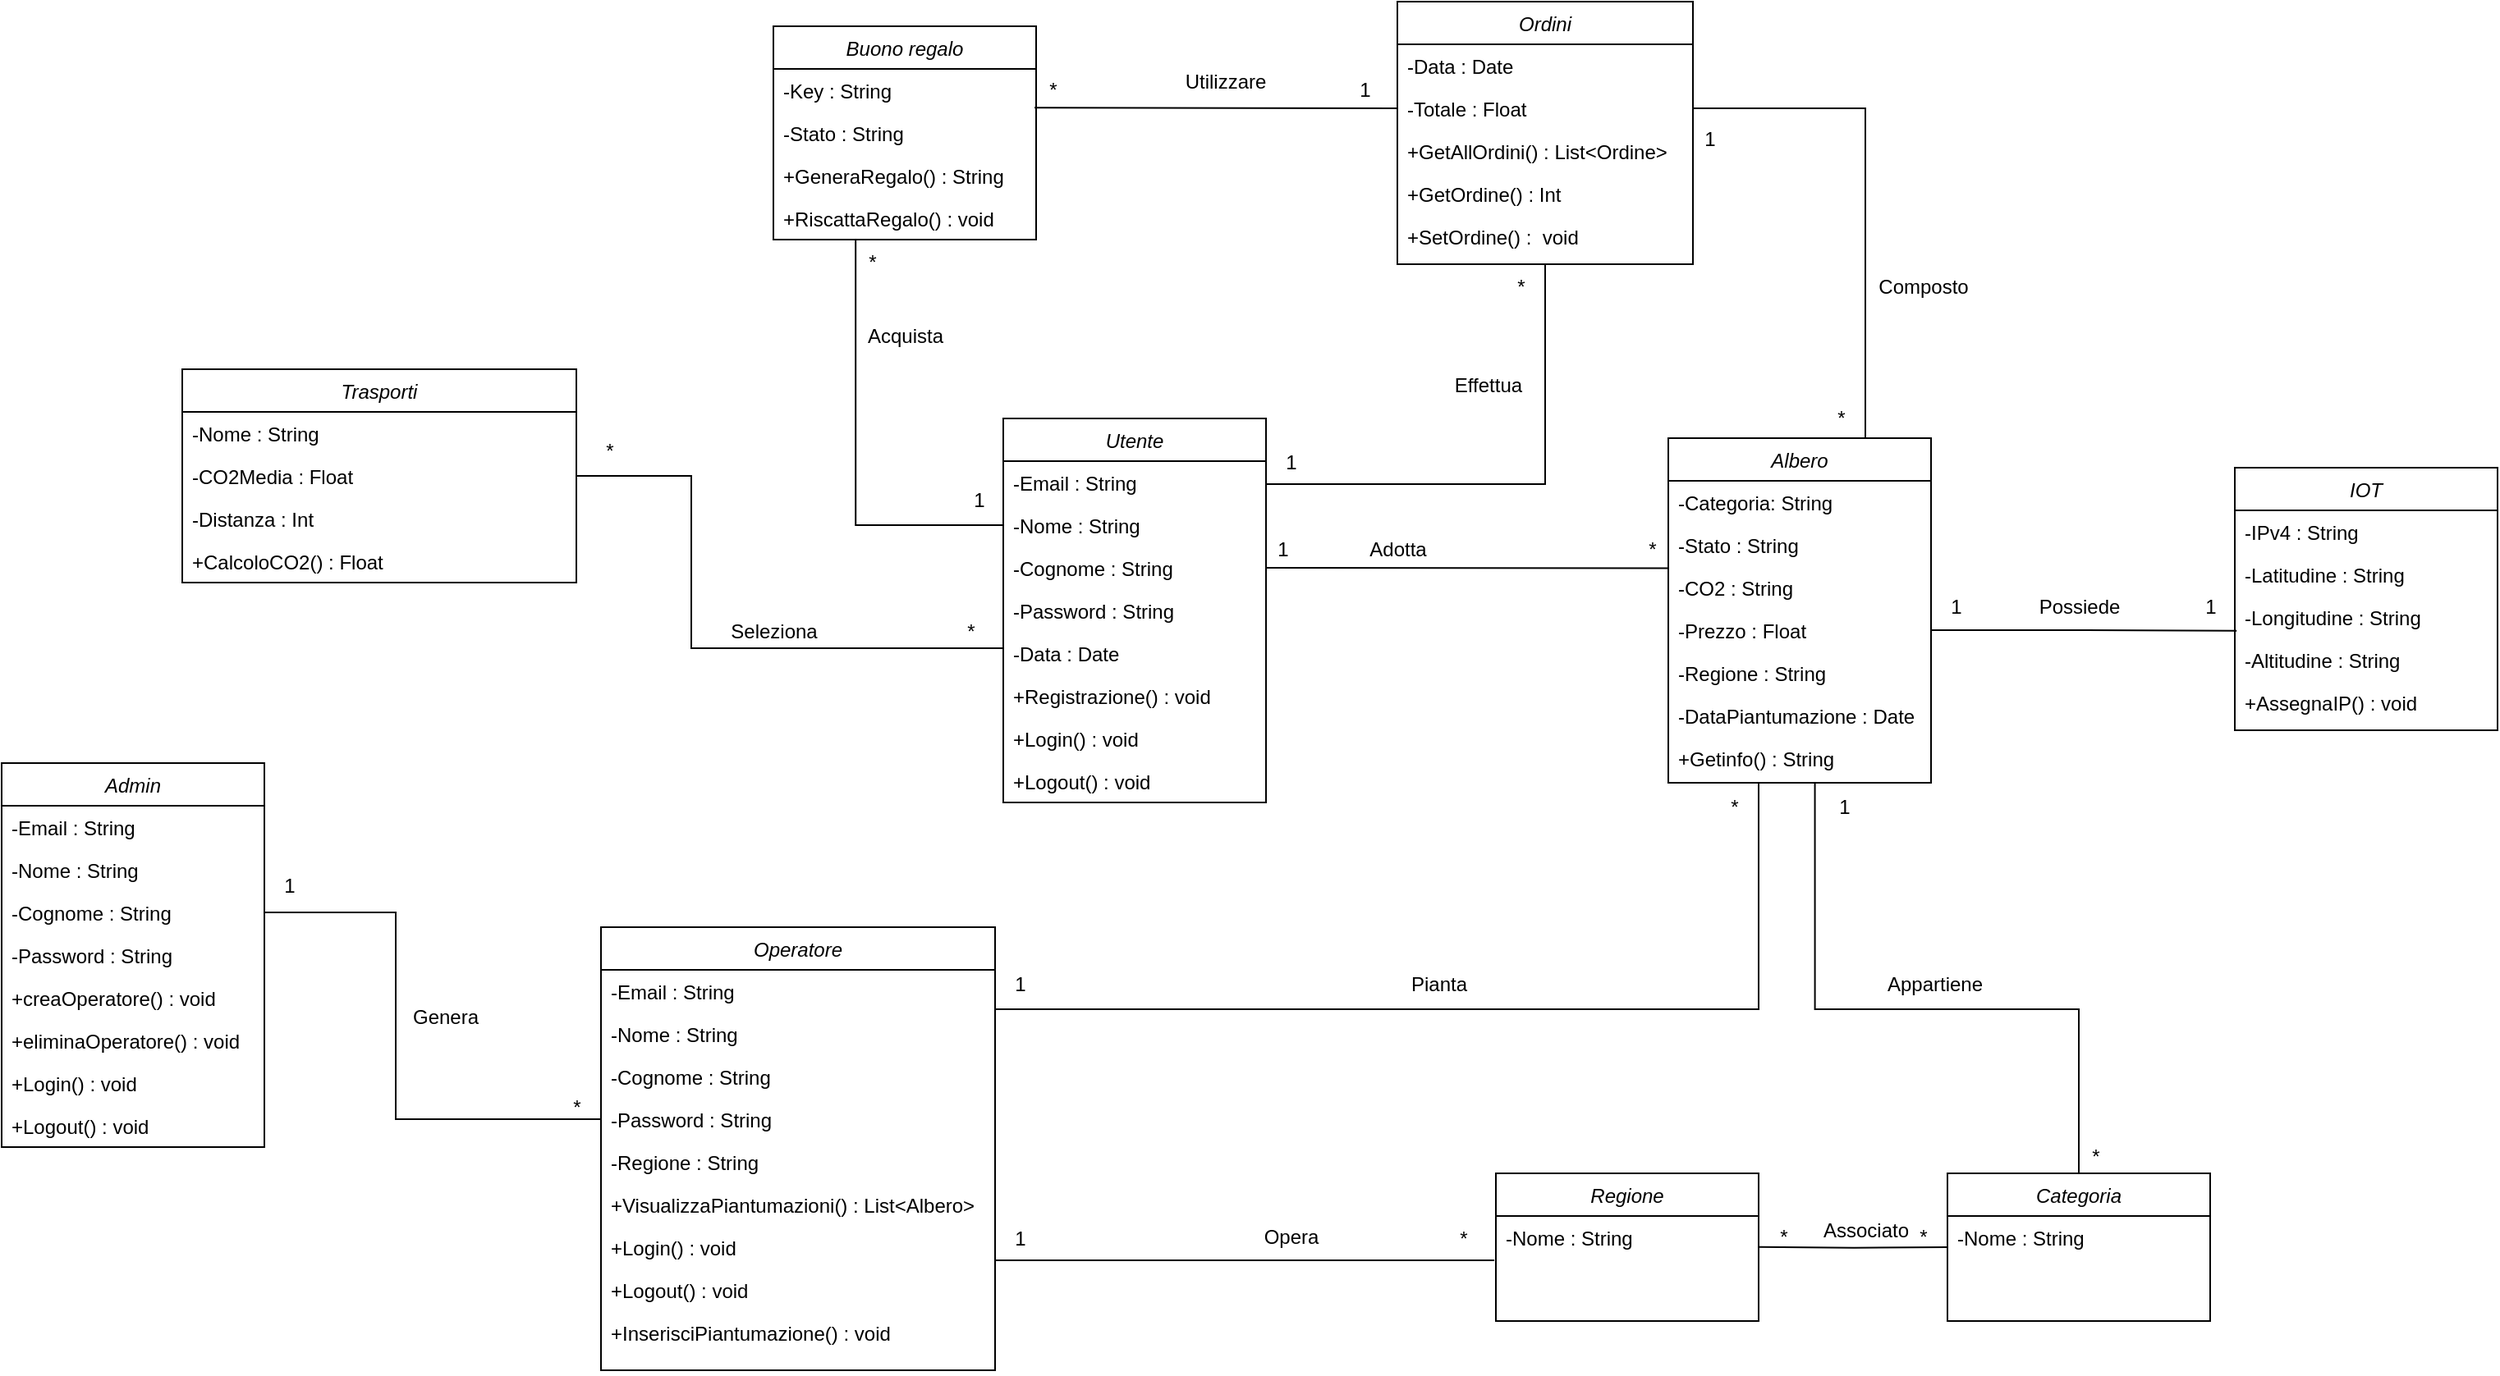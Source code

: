 <mxfile version="20.6.0" type="device"><diagram id="C5RBs43oDa-KdzZeNtuy" name="Page-1"><mxGraphModel dx="3667" dy="1244" grid="1" gridSize="10" guides="1" tooltips="1" connect="1" arrows="1" fold="1" page="1" pageScale="1" pageWidth="827" pageHeight="1169" math="0" shadow="0"><root><mxCell id="WIyWlLk6GJQsqaUBKTNV-0"/><mxCell id="WIyWlLk6GJQsqaUBKTNV-1" parent="WIyWlLk6GJQsqaUBKTNV-0"/><mxCell id="zkfFHV4jXpPFQw0GAbJ--0" value="Utente" style="swimlane;fontStyle=2;align=center;verticalAlign=top;childLayout=stackLayout;horizontal=1;startSize=26;horizontalStack=0;resizeParent=1;resizeLast=0;collapsible=1;marginBottom=0;rounded=0;shadow=0;strokeWidth=1;" parent="WIyWlLk6GJQsqaUBKTNV-1" vertex="1"><mxGeometry x="300" y="330" width="160" height="234" as="geometry"><mxRectangle x="230" y="140" width="160" height="26" as="alternateBounds"/></mxGeometry></mxCell><mxCell id="zkfFHV4jXpPFQw0GAbJ--1" value="-Email : String&#10;" style="text;align=left;verticalAlign=top;spacingLeft=4;spacingRight=4;overflow=hidden;rotatable=0;points=[[0,0.5],[1,0.5]];portConstraint=eastwest;" parent="zkfFHV4jXpPFQw0GAbJ--0" vertex="1"><mxGeometry y="26" width="160" height="26" as="geometry"/></mxCell><mxCell id="zkfFHV4jXpPFQw0GAbJ--2" value="-Nome : String" style="text;align=left;verticalAlign=top;spacingLeft=4;spacingRight=4;overflow=hidden;rotatable=0;points=[[0,0.5],[1,0.5]];portConstraint=eastwest;rounded=0;shadow=0;html=0;" parent="zkfFHV4jXpPFQw0GAbJ--0" vertex="1"><mxGeometry y="52" width="160" height="26" as="geometry"/></mxCell><mxCell id="zkfFHV4jXpPFQw0GAbJ--3" value="-Cognome : String" style="text;align=left;verticalAlign=top;spacingLeft=4;spacingRight=4;overflow=hidden;rotatable=0;points=[[0,0.5],[1,0.5]];portConstraint=eastwest;rounded=0;shadow=0;html=0;" parent="zkfFHV4jXpPFQw0GAbJ--0" vertex="1"><mxGeometry y="78" width="160" height="26" as="geometry"/></mxCell><mxCell id="2WIpKENXRC7XA-wrPZHS-1" value="-Password : String" style="text;align=left;verticalAlign=top;spacingLeft=4;spacingRight=4;overflow=hidden;rotatable=0;points=[[0,0.5],[1,0.5]];portConstraint=eastwest;rounded=0;shadow=0;html=0;" parent="zkfFHV4jXpPFQw0GAbJ--0" vertex="1"><mxGeometry y="104" width="160" height="26" as="geometry"/></mxCell><mxCell id="2WIpKENXRC7XA-wrPZHS-2" value="-Data : Date" style="text;align=left;verticalAlign=top;spacingLeft=4;spacingRight=4;overflow=hidden;rotatable=0;points=[[0,0.5],[1,0.5]];portConstraint=eastwest;rounded=0;shadow=0;html=0;" parent="zkfFHV4jXpPFQw0GAbJ--0" vertex="1"><mxGeometry y="130" width="160" height="26" as="geometry"/></mxCell><mxCell id="2WIpKENXRC7XA-wrPZHS-3" value="+Registrazione() : void" style="text;align=left;verticalAlign=top;spacingLeft=4;spacingRight=4;overflow=hidden;rotatable=0;points=[[0,0.5],[1,0.5]];portConstraint=eastwest;rounded=0;shadow=0;html=0;" parent="zkfFHV4jXpPFQw0GAbJ--0" vertex="1"><mxGeometry y="156" width="160" height="26" as="geometry"/></mxCell><mxCell id="2WIpKENXRC7XA-wrPZHS-4" value="+Login() : void" style="text;align=left;verticalAlign=top;spacingLeft=4;spacingRight=4;overflow=hidden;rotatable=0;points=[[0,0.5],[1,0.5]];portConstraint=eastwest;rounded=0;shadow=0;html=0;" parent="zkfFHV4jXpPFQw0GAbJ--0" vertex="1"><mxGeometry y="182" width="160" height="26" as="geometry"/></mxCell><mxCell id="2WIpKENXRC7XA-wrPZHS-5" value="+Logout() : void" style="text;align=left;verticalAlign=top;spacingLeft=4;spacingRight=4;overflow=hidden;rotatable=0;points=[[0,0.5],[1,0.5]];portConstraint=eastwest;rounded=0;shadow=0;html=0;" parent="zkfFHV4jXpPFQw0GAbJ--0" vertex="1"><mxGeometry y="208" width="160" height="26" as="geometry"/></mxCell><mxCell id="2WIpKENXRC7XA-wrPZHS-6" value="Admin" style="swimlane;fontStyle=2;align=center;verticalAlign=top;childLayout=stackLayout;horizontal=1;startSize=26;horizontalStack=0;resizeParent=1;resizeLast=0;collapsible=1;marginBottom=0;rounded=0;shadow=0;strokeWidth=1;" parent="WIyWlLk6GJQsqaUBKTNV-1" vertex="1"><mxGeometry x="-310" y="540" width="160" height="234" as="geometry"><mxRectangle x="230" y="140" width="160" height="26" as="alternateBounds"/></mxGeometry></mxCell><mxCell id="2WIpKENXRC7XA-wrPZHS-7" value="-Email : String&#10;" style="text;align=left;verticalAlign=top;spacingLeft=4;spacingRight=4;overflow=hidden;rotatable=0;points=[[0,0.5],[1,0.5]];portConstraint=eastwest;" parent="2WIpKENXRC7XA-wrPZHS-6" vertex="1"><mxGeometry y="26" width="160" height="26" as="geometry"/></mxCell><mxCell id="2WIpKENXRC7XA-wrPZHS-8" value="-Nome : String" style="text;align=left;verticalAlign=top;spacingLeft=4;spacingRight=4;overflow=hidden;rotatable=0;points=[[0,0.5],[1,0.5]];portConstraint=eastwest;rounded=0;shadow=0;html=0;" parent="2WIpKENXRC7XA-wrPZHS-6" vertex="1"><mxGeometry y="52" width="160" height="26" as="geometry"/></mxCell><mxCell id="2WIpKENXRC7XA-wrPZHS-9" value="-Cognome : String" style="text;align=left;verticalAlign=top;spacingLeft=4;spacingRight=4;overflow=hidden;rotatable=0;points=[[0,0.5],[1,0.5]];portConstraint=eastwest;rounded=0;shadow=0;html=0;" parent="2WIpKENXRC7XA-wrPZHS-6" vertex="1"><mxGeometry y="78" width="160" height="26" as="geometry"/></mxCell><mxCell id="2WIpKENXRC7XA-wrPZHS-10" value="-Password : String" style="text;align=left;verticalAlign=top;spacingLeft=4;spacingRight=4;overflow=hidden;rotatable=0;points=[[0,0.5],[1,0.5]];portConstraint=eastwest;rounded=0;shadow=0;html=0;" parent="2WIpKENXRC7XA-wrPZHS-6" vertex="1"><mxGeometry y="104" width="160" height="26" as="geometry"/></mxCell><mxCell id="2WIpKENXRC7XA-wrPZHS-12" value="+creaOperatore() : void" style="text;align=left;verticalAlign=top;spacingLeft=4;spacingRight=4;overflow=hidden;rotatable=0;points=[[0,0.5],[1,0.5]];portConstraint=eastwest;rounded=0;shadow=0;html=0;" parent="2WIpKENXRC7XA-wrPZHS-6" vertex="1"><mxGeometry y="130" width="160" height="26" as="geometry"/></mxCell><mxCell id="2WIpKENXRC7XA-wrPZHS-13" value="+eliminaOperatore() : void" style="text;align=left;verticalAlign=top;spacingLeft=4;spacingRight=4;overflow=hidden;rotatable=0;points=[[0,0.5],[1,0.5]];portConstraint=eastwest;rounded=0;shadow=0;html=0;" parent="2WIpKENXRC7XA-wrPZHS-6" vertex="1"><mxGeometry y="156" width="160" height="26" as="geometry"/></mxCell><mxCell id="2WIpKENXRC7XA-wrPZHS-14" value="+Login() : void" style="text;align=left;verticalAlign=top;spacingLeft=4;spacingRight=4;overflow=hidden;rotatable=0;points=[[0,0.5],[1,0.5]];portConstraint=eastwest;rounded=0;shadow=0;html=0;" parent="2WIpKENXRC7XA-wrPZHS-6" vertex="1"><mxGeometry y="182" width="160" height="26" as="geometry"/></mxCell><mxCell id="2WIpKENXRC7XA-wrPZHS-16" value="+Logout() : void" style="text;align=left;verticalAlign=top;spacingLeft=4;spacingRight=4;overflow=hidden;rotatable=0;points=[[0,0.5],[1,0.5]];portConstraint=eastwest;rounded=0;shadow=0;html=0;" parent="2WIpKENXRC7XA-wrPZHS-6" vertex="1"><mxGeometry y="208" width="160" height="26" as="geometry"/></mxCell><mxCell id="2WIpKENXRC7XA-wrPZHS-15" value="" style="resizable=0;align=left;verticalAlign=bottom;labelBackgroundColor=none;fontSize=12;" parent="WIyWlLk6GJQsqaUBKTNV-1" connectable="0" vertex="1"><mxGeometry x="270" y="236" as="geometry"/></mxCell><mxCell id="2WIpKENXRC7XA-wrPZHS-17" value="Operatore" style="swimlane;fontStyle=2;align=center;verticalAlign=top;childLayout=stackLayout;horizontal=1;startSize=26;horizontalStack=0;resizeParent=1;resizeLast=0;collapsible=1;marginBottom=0;rounded=0;shadow=0;strokeWidth=1;" parent="WIyWlLk6GJQsqaUBKTNV-1" vertex="1"><mxGeometry x="55" y="640" width="240" height="270" as="geometry"><mxRectangle x="230" y="140" width="160" height="26" as="alternateBounds"/></mxGeometry></mxCell><mxCell id="2WIpKENXRC7XA-wrPZHS-18" value="-Email : String&#10;" style="text;align=left;verticalAlign=top;spacingLeft=4;spacingRight=4;overflow=hidden;rotatable=0;points=[[0,0.5],[1,0.5]];portConstraint=eastwest;" parent="2WIpKENXRC7XA-wrPZHS-17" vertex="1"><mxGeometry y="26" width="240" height="26" as="geometry"/></mxCell><mxCell id="2WIpKENXRC7XA-wrPZHS-19" value="-Nome : String" style="text;align=left;verticalAlign=top;spacingLeft=4;spacingRight=4;overflow=hidden;rotatable=0;points=[[0,0.5],[1,0.5]];portConstraint=eastwest;rounded=0;shadow=0;html=0;" parent="2WIpKENXRC7XA-wrPZHS-17" vertex="1"><mxGeometry y="52" width="240" height="26" as="geometry"/></mxCell><mxCell id="2WIpKENXRC7XA-wrPZHS-20" value="-Cognome : String" style="text;align=left;verticalAlign=top;spacingLeft=4;spacingRight=4;overflow=hidden;rotatable=0;points=[[0,0.5],[1,0.5]];portConstraint=eastwest;rounded=0;shadow=0;html=0;" parent="2WIpKENXRC7XA-wrPZHS-17" vertex="1"><mxGeometry y="78" width="240" height="26" as="geometry"/></mxCell><mxCell id="2WIpKENXRC7XA-wrPZHS-21" value="-Password : String" style="text;align=left;verticalAlign=top;spacingLeft=4;spacingRight=4;overflow=hidden;rotatable=0;points=[[0,0.5],[1,0.5]];portConstraint=eastwest;rounded=0;shadow=0;html=0;" parent="2WIpKENXRC7XA-wrPZHS-17" vertex="1"><mxGeometry y="104" width="240" height="26" as="geometry"/></mxCell><mxCell id="Jr8IEd5KSKTxTHtdGr8s-0" value="-Regione : String" style="text;align=left;verticalAlign=top;spacingLeft=4;spacingRight=4;overflow=hidden;rotatable=0;points=[[0,0.5],[1,0.5]];portConstraint=eastwest;rounded=0;shadow=0;html=0;" vertex="1" parent="2WIpKENXRC7XA-wrPZHS-17"><mxGeometry y="130" width="240" height="26" as="geometry"/></mxCell><mxCell id="2WIpKENXRC7XA-wrPZHS-22" value="+VisualizzaPiantumazioni() : List&lt;Albero&gt;" style="text;align=left;verticalAlign=top;spacingLeft=4;spacingRight=4;overflow=hidden;rotatable=0;points=[[0,0.5],[1,0.5]];portConstraint=eastwest;rounded=0;shadow=0;html=0;" parent="2WIpKENXRC7XA-wrPZHS-17" vertex="1"><mxGeometry y="156" width="240" height="26" as="geometry"/></mxCell><mxCell id="2WIpKENXRC7XA-wrPZHS-24" value="+Login() : void" style="text;align=left;verticalAlign=top;spacingLeft=4;spacingRight=4;overflow=hidden;rotatable=0;points=[[0,0.5],[1,0.5]];portConstraint=eastwest;rounded=0;shadow=0;html=0;" parent="2WIpKENXRC7XA-wrPZHS-17" vertex="1"><mxGeometry y="182" width="240" height="26" as="geometry"/></mxCell><mxCell id="2WIpKENXRC7XA-wrPZHS-27" value="+Logout() : void" style="text;align=left;verticalAlign=top;spacingLeft=4;spacingRight=4;overflow=hidden;rotatable=0;points=[[0,0.5],[1,0.5]];portConstraint=eastwest;rounded=0;shadow=0;html=0;" parent="2WIpKENXRC7XA-wrPZHS-17" vertex="1"><mxGeometry y="208" width="240" height="26" as="geometry"/></mxCell><mxCell id="2WIpKENXRC7XA-wrPZHS-23" value="+InserisciPiantumazione() : void" style="text;align=left;verticalAlign=top;spacingLeft=4;spacingRight=4;overflow=hidden;rotatable=0;points=[[0,0.5],[1,0.5]];portConstraint=eastwest;rounded=0;shadow=0;html=0;" parent="2WIpKENXRC7XA-wrPZHS-17" vertex="1"><mxGeometry y="234" width="240" height="26" as="geometry"/></mxCell><mxCell id="2WIpKENXRC7XA-wrPZHS-26" value="" style="resizable=0;align=left;verticalAlign=bottom;labelBackgroundColor=none;fontSize=12;" parent="WIyWlLk6GJQsqaUBKTNV-1" connectable="0" vertex="1"><mxGeometry x="590" y="912" as="geometry"/></mxCell><mxCell id="2WIpKENXRC7XA-wrPZHS-28" value="Trasporti" style="swimlane;fontStyle=2;align=center;verticalAlign=top;childLayout=stackLayout;horizontal=1;startSize=26;horizontalStack=0;resizeParent=1;resizeLast=0;collapsible=1;marginBottom=0;rounded=0;shadow=0;strokeWidth=1;" parent="WIyWlLk6GJQsqaUBKTNV-1" vertex="1"><mxGeometry x="-200" y="300" width="240" height="130" as="geometry"><mxRectangle x="230" y="140" width="160" height="26" as="alternateBounds"/></mxGeometry></mxCell><mxCell id="2WIpKENXRC7XA-wrPZHS-29" value="-Nome : String&#10;" style="text;align=left;verticalAlign=top;spacingLeft=4;spacingRight=4;overflow=hidden;rotatable=0;points=[[0,0.5],[1,0.5]];portConstraint=eastwest;" parent="2WIpKENXRC7XA-wrPZHS-28" vertex="1"><mxGeometry y="26" width="240" height="26" as="geometry"/></mxCell><mxCell id="2WIpKENXRC7XA-wrPZHS-30" value="-CO2Media : Float" style="text;align=left;verticalAlign=top;spacingLeft=4;spacingRight=4;overflow=hidden;rotatable=0;points=[[0,0.5],[1,0.5]];portConstraint=eastwest;rounded=0;shadow=0;html=0;" parent="2WIpKENXRC7XA-wrPZHS-28" vertex="1"><mxGeometry y="52" width="240" height="26" as="geometry"/></mxCell><mxCell id="2WIpKENXRC7XA-wrPZHS-31" value="-Distanza : Int" style="text;align=left;verticalAlign=top;spacingLeft=4;spacingRight=4;overflow=hidden;rotatable=0;points=[[0,0.5],[1,0.5]];portConstraint=eastwest;rounded=0;shadow=0;html=0;" parent="2WIpKENXRC7XA-wrPZHS-28" vertex="1"><mxGeometry y="78" width="240" height="26" as="geometry"/></mxCell><mxCell id="2WIpKENXRC7XA-wrPZHS-33" value="+CalcoloCO2() : Float " style="text;align=left;verticalAlign=top;spacingLeft=4;spacingRight=4;overflow=hidden;rotatable=0;points=[[0,0.5],[1,0.5]];portConstraint=eastwest;rounded=0;shadow=0;html=0;" parent="2WIpKENXRC7XA-wrPZHS-28" vertex="1"><mxGeometry y="104" width="240" height="26" as="geometry"/></mxCell><mxCell id="bPkPzIXfiXOcSz3wAldw-59" style="edgeStyle=orthogonalEdgeStyle;rounded=0;orthogonalLoop=1;jettySize=auto;html=1;exitX=0.75;exitY=0;exitDx=0;exitDy=0;entryX=1;entryY=0.5;entryDx=0;entryDy=0;endArrow=none;endFill=0;" parent="WIyWlLk6GJQsqaUBKTNV-1" source="2WIpKENXRC7XA-wrPZHS-37" target="2WIpKENXRC7XA-wrPZHS-56" edge="1"><mxGeometry relative="1" as="geometry"/></mxCell><mxCell id="2WIpKENXRC7XA-wrPZHS-37" value="Albero" style="swimlane;fontStyle=2;align=center;verticalAlign=top;childLayout=stackLayout;horizontal=1;startSize=26;horizontalStack=0;resizeParent=1;resizeLast=0;collapsible=1;marginBottom=0;rounded=0;shadow=0;strokeWidth=1;" parent="WIyWlLk6GJQsqaUBKTNV-1" vertex="1"><mxGeometry x="705" y="342" width="160" height="210" as="geometry"><mxRectangle x="230" y="140" width="160" height="26" as="alternateBounds"/></mxGeometry></mxCell><mxCell id="2WIpKENXRC7XA-wrPZHS-38" value="-Categoria: String&#10;" style="text;align=left;verticalAlign=top;spacingLeft=4;spacingRight=4;overflow=hidden;rotatable=0;points=[[0,0.5],[1,0.5]];portConstraint=eastwest;" parent="2WIpKENXRC7XA-wrPZHS-37" vertex="1"><mxGeometry y="26" width="160" height="26" as="geometry"/></mxCell><mxCell id="2WIpKENXRC7XA-wrPZHS-39" value="-Stato : String" style="text;align=left;verticalAlign=top;spacingLeft=4;spacingRight=4;overflow=hidden;rotatable=0;points=[[0,0.5],[1,0.5]];portConstraint=eastwest;rounded=0;shadow=0;html=0;" parent="2WIpKENXRC7XA-wrPZHS-37" vertex="1"><mxGeometry y="52" width="160" height="26" as="geometry"/></mxCell><mxCell id="2WIpKENXRC7XA-wrPZHS-40" value="-CO2 : String" style="text;align=left;verticalAlign=top;spacingLeft=4;spacingRight=4;overflow=hidden;rotatable=0;points=[[0,0.5],[1,0.5]];portConstraint=eastwest;rounded=0;shadow=0;html=0;" parent="2WIpKENXRC7XA-wrPZHS-37" vertex="1"><mxGeometry y="78" width="160" height="26" as="geometry"/></mxCell><mxCell id="2WIpKENXRC7XA-wrPZHS-41" value="-Prezzo : Float" style="text;align=left;verticalAlign=top;spacingLeft=4;spacingRight=4;overflow=hidden;rotatable=0;points=[[0,0.5],[1,0.5]];portConstraint=eastwest;rounded=0;shadow=0;html=0;" parent="2WIpKENXRC7XA-wrPZHS-37" vertex="1"><mxGeometry y="104" width="160" height="26" as="geometry"/></mxCell><mxCell id="2WIpKENXRC7XA-wrPZHS-42" value="-Regione : String" style="text;align=left;verticalAlign=top;spacingLeft=4;spacingRight=4;overflow=hidden;rotatable=0;points=[[0,0.5],[1,0.5]];portConstraint=eastwest;rounded=0;shadow=0;html=0;" parent="2WIpKENXRC7XA-wrPZHS-37" vertex="1"><mxGeometry y="130" width="160" height="26" as="geometry"/></mxCell><mxCell id="2WIpKENXRC7XA-wrPZHS-43" value="-DataPiantumazione : Date" style="text;align=left;verticalAlign=top;spacingLeft=4;spacingRight=4;overflow=hidden;rotatable=0;points=[[0,0.5],[1,0.5]];portConstraint=eastwest;rounded=0;shadow=0;html=0;" parent="2WIpKENXRC7XA-wrPZHS-37" vertex="1"><mxGeometry y="156" width="160" height="26" as="geometry"/></mxCell><mxCell id="2WIpKENXRC7XA-wrPZHS-44" value="+Getinfo() : String" style="text;align=left;verticalAlign=top;spacingLeft=4;spacingRight=4;overflow=hidden;rotatable=0;points=[[0,0.5],[1,0.5]];portConstraint=eastwest;rounded=0;shadow=0;html=0;" parent="2WIpKENXRC7XA-wrPZHS-37" vertex="1"><mxGeometry y="182" width="160" height="26" as="geometry"/></mxCell><mxCell id="2WIpKENXRC7XA-wrPZHS-46" value="IOT" style="swimlane;fontStyle=2;align=center;verticalAlign=top;childLayout=stackLayout;horizontal=1;startSize=26;horizontalStack=0;resizeParent=1;resizeLast=0;collapsible=1;marginBottom=0;rounded=0;shadow=0;strokeWidth=1;" parent="WIyWlLk6GJQsqaUBKTNV-1" vertex="1"><mxGeometry x="1050" y="360" width="160" height="160" as="geometry"><mxRectangle x="230" y="140" width="160" height="26" as="alternateBounds"/></mxGeometry></mxCell><mxCell id="2WIpKENXRC7XA-wrPZHS-47" value="-IPv4 : String&#10;" style="text;align=left;verticalAlign=top;spacingLeft=4;spacingRight=4;overflow=hidden;rotatable=0;points=[[0,0.5],[1,0.5]];portConstraint=eastwest;" parent="2WIpKENXRC7XA-wrPZHS-46" vertex="1"><mxGeometry y="26" width="160" height="26" as="geometry"/></mxCell><mxCell id="2WIpKENXRC7XA-wrPZHS-48" value="-Latitudine : String" style="text;align=left;verticalAlign=top;spacingLeft=4;spacingRight=4;overflow=hidden;rotatable=0;points=[[0,0.5],[1,0.5]];portConstraint=eastwest;rounded=0;shadow=0;html=0;" parent="2WIpKENXRC7XA-wrPZHS-46" vertex="1"><mxGeometry y="52" width="160" height="26" as="geometry"/></mxCell><mxCell id="2WIpKENXRC7XA-wrPZHS-49" value="-Longitudine : String" style="text;align=left;verticalAlign=top;spacingLeft=4;spacingRight=4;overflow=hidden;rotatable=0;points=[[0,0.5],[1,0.5]];portConstraint=eastwest;rounded=0;shadow=0;html=0;" parent="2WIpKENXRC7XA-wrPZHS-46" vertex="1"><mxGeometry y="78" width="160" height="26" as="geometry"/></mxCell><mxCell id="2WIpKENXRC7XA-wrPZHS-50" value="-Altitudine : String" style="text;align=left;verticalAlign=top;spacingLeft=4;spacingRight=4;overflow=hidden;rotatable=0;points=[[0,0.5],[1,0.5]];portConstraint=eastwest;rounded=0;shadow=0;html=0;" parent="2WIpKENXRC7XA-wrPZHS-46" vertex="1"><mxGeometry y="104" width="160" height="26" as="geometry"/></mxCell><mxCell id="2WIpKENXRC7XA-wrPZHS-53" value="+AssegnaIP() : void" style="text;align=left;verticalAlign=top;spacingLeft=4;spacingRight=4;overflow=hidden;rotatable=0;points=[[0,0.5],[1,0.5]];portConstraint=eastwest;rounded=0;shadow=0;html=0;" parent="2WIpKENXRC7XA-wrPZHS-46" vertex="1"><mxGeometry y="130" width="160" height="26" as="geometry"/></mxCell><mxCell id="2WIpKENXRC7XA-wrPZHS-54" value="Ordini" style="swimlane;fontStyle=2;align=center;verticalAlign=top;childLayout=stackLayout;horizontal=1;startSize=26;horizontalStack=0;resizeParent=1;resizeLast=0;collapsible=1;marginBottom=0;rounded=0;shadow=0;strokeWidth=1;" parent="WIyWlLk6GJQsqaUBKTNV-1" vertex="1"><mxGeometry x="540" y="76" width="180" height="160" as="geometry"><mxRectangle x="230" y="140" width="160" height="26" as="alternateBounds"/></mxGeometry></mxCell><mxCell id="2WIpKENXRC7XA-wrPZHS-55" value="-Data : Date&#10;" style="text;align=left;verticalAlign=top;spacingLeft=4;spacingRight=4;overflow=hidden;rotatable=0;points=[[0,0.5],[1,0.5]];portConstraint=eastwest;" parent="2WIpKENXRC7XA-wrPZHS-54" vertex="1"><mxGeometry y="26" width="180" height="26" as="geometry"/></mxCell><mxCell id="2WIpKENXRC7XA-wrPZHS-56" value="-Totale : Float" style="text;align=left;verticalAlign=top;spacingLeft=4;spacingRight=4;overflow=hidden;rotatable=0;points=[[0,0.5],[1,0.5]];portConstraint=eastwest;rounded=0;shadow=0;html=0;" parent="2WIpKENXRC7XA-wrPZHS-54" vertex="1"><mxGeometry y="52" width="180" height="26" as="geometry"/></mxCell><mxCell id="2WIpKENXRC7XA-wrPZHS-57" value="+GetAllOrdini() : List&lt;Ordine&gt;" style="text;align=left;verticalAlign=top;spacingLeft=4;spacingRight=4;overflow=hidden;rotatable=0;points=[[0,0.5],[1,0.5]];portConstraint=eastwest;rounded=0;shadow=0;html=0;" parent="2WIpKENXRC7XA-wrPZHS-54" vertex="1"><mxGeometry y="78" width="180" height="26" as="geometry"/></mxCell><mxCell id="2WIpKENXRC7XA-wrPZHS-58" value="+GetOrdine() : Int" style="text;align=left;verticalAlign=top;spacingLeft=4;spacingRight=4;overflow=hidden;rotatable=0;points=[[0,0.5],[1,0.5]];portConstraint=eastwest;rounded=0;shadow=0;html=0;" parent="2WIpKENXRC7XA-wrPZHS-54" vertex="1"><mxGeometry y="104" width="180" height="26" as="geometry"/></mxCell><mxCell id="2WIpKENXRC7XA-wrPZHS-59" value="+SetOrdine() :  void" style="text;align=left;verticalAlign=top;spacingLeft=4;spacingRight=4;overflow=hidden;rotatable=0;points=[[0,0.5],[1,0.5]];portConstraint=eastwest;rounded=0;shadow=0;html=0;" parent="2WIpKENXRC7XA-wrPZHS-54" vertex="1"><mxGeometry y="130" width="180" height="26" as="geometry"/></mxCell><mxCell id="2WIpKENXRC7XA-wrPZHS-60" value="Buono regalo" style="swimlane;fontStyle=2;align=center;verticalAlign=top;childLayout=stackLayout;horizontal=1;startSize=26;horizontalStack=0;resizeParent=1;resizeLast=0;collapsible=1;marginBottom=0;rounded=0;shadow=0;strokeWidth=1;" parent="WIyWlLk6GJQsqaUBKTNV-1" vertex="1"><mxGeometry x="160" y="91" width="160" height="130" as="geometry"><mxRectangle x="230" y="140" width="160" height="26" as="alternateBounds"/></mxGeometry></mxCell><mxCell id="2WIpKENXRC7XA-wrPZHS-61" value="-Key : String&#10;" style="text;align=left;verticalAlign=top;spacingLeft=4;spacingRight=4;overflow=hidden;rotatable=0;points=[[0,0.5],[1,0.5]];portConstraint=eastwest;" parent="2WIpKENXRC7XA-wrPZHS-60" vertex="1"><mxGeometry y="26" width="160" height="26" as="geometry"/></mxCell><mxCell id="2WIpKENXRC7XA-wrPZHS-62" value="-Stato : String" style="text;align=left;verticalAlign=top;spacingLeft=4;spacingRight=4;overflow=hidden;rotatable=0;points=[[0,0.5],[1,0.5]];portConstraint=eastwest;rounded=0;shadow=0;html=0;" parent="2WIpKENXRC7XA-wrPZHS-60" vertex="1"><mxGeometry y="52" width="160" height="26" as="geometry"/></mxCell><mxCell id="2WIpKENXRC7XA-wrPZHS-63" value="+GeneraRegalo() : String" style="text;align=left;verticalAlign=top;spacingLeft=4;spacingRight=4;overflow=hidden;rotatable=0;points=[[0,0.5],[1,0.5]];portConstraint=eastwest;rounded=0;shadow=0;html=0;" parent="2WIpKENXRC7XA-wrPZHS-60" vertex="1"><mxGeometry y="78" width="160" height="26" as="geometry"/></mxCell><mxCell id="2WIpKENXRC7XA-wrPZHS-65" value="+RiscattaRegalo() : void" style="text;align=left;verticalAlign=top;spacingLeft=4;spacingRight=4;overflow=hidden;rotatable=0;points=[[0,0.5],[1,0.5]];portConstraint=eastwest;rounded=0;shadow=0;html=0;" parent="2WIpKENXRC7XA-wrPZHS-60" vertex="1"><mxGeometry y="104" width="160" height="26" as="geometry"/></mxCell><mxCell id="bPkPzIXfiXOcSz3wAldw-2" value="Regione" style="swimlane;fontStyle=2;align=center;verticalAlign=top;childLayout=stackLayout;horizontal=1;startSize=26;horizontalStack=0;resizeParent=1;resizeLast=0;collapsible=1;marginBottom=0;rounded=0;shadow=0;strokeWidth=1;" parent="WIyWlLk6GJQsqaUBKTNV-1" vertex="1"><mxGeometry x="600" y="790" width="160" height="90" as="geometry"><mxRectangle x="230" y="140" width="160" height="26" as="alternateBounds"/></mxGeometry></mxCell><mxCell id="bPkPzIXfiXOcSz3wAldw-4" value="-Nome : String" style="text;align=left;verticalAlign=top;spacingLeft=4;spacingRight=4;overflow=hidden;rotatable=0;points=[[0,0.5],[1,0.5]];portConstraint=eastwest;rounded=0;shadow=0;html=0;" parent="bPkPzIXfiXOcSz3wAldw-2" vertex="1"><mxGeometry y="26" width="160" height="26" as="geometry"/></mxCell><mxCell id="bPkPzIXfiXOcSz3wAldw-11" value="" style="endArrow=none;html=1;rounded=0;exitX=1;exitY=0.5;exitDx=0;exitDy=0;entryX=-0.002;entryY=0.046;entryDx=0;entryDy=0;entryPerimeter=0;" parent="WIyWlLk6GJQsqaUBKTNV-1" source="zkfFHV4jXpPFQw0GAbJ--3" target="2WIpKENXRC7XA-wrPZHS-40" edge="1"><mxGeometry width="50" height="50" relative="1" as="geometry"><mxPoint x="490" y="470" as="sourcePoint"/><mxPoint x="600" y="410" as="targetPoint"/></mxGeometry></mxCell><mxCell id="bPkPzIXfiXOcSz3wAldw-12" value="1" style="text;html=1;align=center;verticalAlign=middle;resizable=0;points=[];autosize=1;strokeColor=none;fillColor=none;" parent="WIyWlLk6GJQsqaUBKTNV-1" vertex="1"><mxGeometry x="455" y="395" width="30" height="30" as="geometry"/></mxCell><mxCell id="bPkPzIXfiXOcSz3wAldw-13" value="*" style="text;html=1;align=center;verticalAlign=middle;resizable=0;points=[];autosize=1;strokeColor=none;fillColor=none;" parent="WIyWlLk6GJQsqaUBKTNV-1" vertex="1"><mxGeometry x="680" y="395" width="30" height="30" as="geometry"/></mxCell><mxCell id="bPkPzIXfiXOcSz3wAldw-14" value="Adotta" style="text;html=1;align=center;verticalAlign=middle;resizable=0;points=[];autosize=1;strokeColor=none;fillColor=none;" parent="WIyWlLk6GJQsqaUBKTNV-1" vertex="1"><mxGeometry x="510" y="395" width="60" height="30" as="geometry"/></mxCell><mxCell id="bPkPzIXfiXOcSz3wAldw-16" value="Effettua" style="text;html=1;align=center;verticalAlign=middle;resizable=0;points=[];autosize=1;strokeColor=none;fillColor=none;" parent="WIyWlLk6GJQsqaUBKTNV-1" vertex="1"><mxGeometry x="565" y="295" width="60" height="30" as="geometry"/></mxCell><mxCell id="bPkPzIXfiXOcSz3wAldw-17" value="1" style="text;html=1;align=center;verticalAlign=middle;resizable=0;points=[];autosize=1;strokeColor=none;fillColor=none;" parent="WIyWlLk6GJQsqaUBKTNV-1" vertex="1"><mxGeometry x="460" y="342" width="30" height="30" as="geometry"/></mxCell><mxCell id="bPkPzIXfiXOcSz3wAldw-18" value="*" style="text;html=1;align=center;verticalAlign=middle;resizable=0;points=[];autosize=1;strokeColor=none;fillColor=none;" parent="WIyWlLk6GJQsqaUBKTNV-1" vertex="1"><mxGeometry x="600" y="235" width="30" height="30" as="geometry"/></mxCell><mxCell id="bPkPzIXfiXOcSz3wAldw-22" value="Acquista" style="text;html=1;align=center;verticalAlign=middle;resizable=0;points=[];autosize=1;strokeColor=none;fillColor=none;" parent="WIyWlLk6GJQsqaUBKTNV-1" vertex="1"><mxGeometry x="205" y="265" width="70" height="30" as="geometry"/></mxCell><mxCell id="bPkPzIXfiXOcSz3wAldw-23" value="1" style="text;html=1;align=center;verticalAlign=middle;resizable=0;points=[];autosize=1;strokeColor=none;fillColor=none;" parent="WIyWlLk6GJQsqaUBKTNV-1" vertex="1"><mxGeometry x="270" y="365" width="30" height="30" as="geometry"/></mxCell><mxCell id="bPkPzIXfiXOcSz3wAldw-24" value="*" style="text;html=1;align=center;verticalAlign=middle;resizable=0;points=[];autosize=1;strokeColor=none;fillColor=none;" parent="WIyWlLk6GJQsqaUBKTNV-1" vertex="1"><mxGeometry x="205" y="220" width="30" height="30" as="geometry"/></mxCell><mxCell id="bPkPzIXfiXOcSz3wAldw-26" value="" style="endArrow=none;html=1;rounded=0;entryX=0;entryY=0.5;entryDx=0;entryDy=0;exitX=0.994;exitY=0.908;exitDx=0;exitDy=0;exitPerimeter=0;" parent="WIyWlLk6GJQsqaUBKTNV-1" source="2WIpKENXRC7XA-wrPZHS-61" target="2WIpKENXRC7XA-wrPZHS-56" edge="1"><mxGeometry width="50" height="50" relative="1" as="geometry"><mxPoint x="380" y="140" as="sourcePoint"/><mxPoint x="450" y="140" as="targetPoint"/></mxGeometry></mxCell><mxCell id="bPkPzIXfiXOcSz3wAldw-27" value="Utilizzare" style="text;html=1;align=center;verticalAlign=middle;resizable=0;points=[];autosize=1;strokeColor=none;fillColor=none;" parent="WIyWlLk6GJQsqaUBKTNV-1" vertex="1"><mxGeometry x="400" y="110" width="70" height="30" as="geometry"/></mxCell><mxCell id="bPkPzIXfiXOcSz3wAldw-28" value="*" style="text;html=1;align=center;verticalAlign=middle;resizable=0;points=[];autosize=1;strokeColor=none;fillColor=none;" parent="WIyWlLk6GJQsqaUBKTNV-1" vertex="1"><mxGeometry x="315" y="115" width="30" height="30" as="geometry"/></mxCell><mxCell id="bPkPzIXfiXOcSz3wAldw-29" value="1" style="text;html=1;align=center;verticalAlign=middle;resizable=0;points=[];autosize=1;strokeColor=none;fillColor=none;" parent="WIyWlLk6GJQsqaUBKTNV-1" vertex="1"><mxGeometry x="505" y="115" width="30" height="30" as="geometry"/></mxCell><mxCell id="bPkPzIXfiXOcSz3wAldw-31" value="Possiede" style="text;html=1;align=center;verticalAlign=middle;resizable=0;points=[];autosize=1;strokeColor=none;fillColor=none;" parent="WIyWlLk6GJQsqaUBKTNV-1" vertex="1"><mxGeometry x="920" y="430" width="70" height="30" as="geometry"/></mxCell><mxCell id="bPkPzIXfiXOcSz3wAldw-32" value="1" style="text;html=1;align=center;verticalAlign=middle;resizable=0;points=[];autosize=1;strokeColor=none;fillColor=none;" parent="WIyWlLk6GJQsqaUBKTNV-1" vertex="1"><mxGeometry x="865" y="430" width="30" height="30" as="geometry"/></mxCell><mxCell id="bPkPzIXfiXOcSz3wAldw-33" value="1" style="text;html=1;align=center;verticalAlign=middle;resizable=0;points=[];autosize=1;strokeColor=none;fillColor=none;" parent="WIyWlLk6GJQsqaUBKTNV-1" vertex="1"><mxGeometry x="1020" y="430" width="30" height="30" as="geometry"/></mxCell><mxCell id="bPkPzIXfiXOcSz3wAldw-35" style="edgeStyle=orthogonalEdgeStyle;rounded=0;orthogonalLoop=1;jettySize=auto;html=1;exitX=0;exitY=0.5;exitDx=0;exitDy=0;entryX=1;entryY=0.5;entryDx=0;entryDy=0;endArrow=none;endFill=0;" parent="WIyWlLk6GJQsqaUBKTNV-1" source="2WIpKENXRC7XA-wrPZHS-2" target="2WIpKENXRC7XA-wrPZHS-30" edge="1"><mxGeometry relative="1" as="geometry"><Array as="points"><mxPoint x="300" y="470"/><mxPoint x="110" y="470"/><mxPoint x="110" y="365"/></Array></mxGeometry></mxCell><mxCell id="bPkPzIXfiXOcSz3wAldw-36" value="*" style="text;html=1;align=center;verticalAlign=middle;resizable=0;points=[];autosize=1;strokeColor=none;fillColor=none;" parent="WIyWlLk6GJQsqaUBKTNV-1" vertex="1"><mxGeometry x="265" y="445" width="30" height="30" as="geometry"/></mxCell><mxCell id="bPkPzIXfiXOcSz3wAldw-37" value="*" style="text;html=1;align=center;verticalAlign=middle;resizable=0;points=[];autosize=1;strokeColor=none;fillColor=none;" parent="WIyWlLk6GJQsqaUBKTNV-1" vertex="1"><mxGeometry x="45" y="335" width="30" height="30" as="geometry"/></mxCell><mxCell id="bPkPzIXfiXOcSz3wAldw-38" value="Seleziona" style="text;html=1;align=center;verticalAlign=middle;resizable=0;points=[];autosize=1;strokeColor=none;fillColor=none;" parent="WIyWlLk6GJQsqaUBKTNV-1" vertex="1"><mxGeometry x="120" y="445" width="80" height="30" as="geometry"/></mxCell><mxCell id="bPkPzIXfiXOcSz3wAldw-39" style="edgeStyle=orthogonalEdgeStyle;rounded=0;orthogonalLoop=1;jettySize=auto;html=1;exitX=1;exitY=0.5;exitDx=0;exitDy=0;entryX=0;entryY=0.5;entryDx=0;entryDy=0;endArrow=none;endFill=0;" parent="WIyWlLk6GJQsqaUBKTNV-1" source="2WIpKENXRC7XA-wrPZHS-9" target="2WIpKENXRC7XA-wrPZHS-21" edge="1"><mxGeometry relative="1" as="geometry"><Array as="points"><mxPoint x="-70" y="631"/><mxPoint x="-70" y="757"/></Array></mxGeometry></mxCell><mxCell id="bPkPzIXfiXOcSz3wAldw-40" value="Genera" style="text;html=1;align=center;verticalAlign=middle;resizable=0;points=[];autosize=1;strokeColor=none;fillColor=none;" parent="WIyWlLk6GJQsqaUBKTNV-1" vertex="1"><mxGeometry x="-70" y="680" width="60" height="30" as="geometry"/></mxCell><mxCell id="bPkPzIXfiXOcSz3wAldw-41" value="1" style="text;html=1;align=center;verticalAlign=middle;resizable=0;points=[];autosize=1;strokeColor=none;fillColor=none;" parent="WIyWlLk6GJQsqaUBKTNV-1" vertex="1"><mxGeometry x="-150" y="600" width="30" height="30" as="geometry"/></mxCell><mxCell id="bPkPzIXfiXOcSz3wAldw-43" value="*" style="text;html=1;align=center;verticalAlign=middle;resizable=0;points=[];autosize=1;strokeColor=none;fillColor=none;" parent="WIyWlLk6GJQsqaUBKTNV-1" vertex="1"><mxGeometry x="25" y="735" width="30" height="30" as="geometry"/></mxCell><mxCell id="bPkPzIXfiXOcSz3wAldw-44" style="edgeStyle=orthogonalEdgeStyle;rounded=0;orthogonalLoop=1;jettySize=auto;html=1;exitX=1;exitY=0.5;exitDx=0;exitDy=0;entryX=0.5;entryY=1;entryDx=0;entryDy=0;endArrow=none;endFill=0;" parent="WIyWlLk6GJQsqaUBKTNV-1" source="2WIpKENXRC7XA-wrPZHS-21" target="2WIpKENXRC7XA-wrPZHS-37" edge="1"><mxGeometry relative="1" as="geometry"><Array as="points"><mxPoint x="295" y="690"/><mxPoint x="760" y="690"/><mxPoint x="760" y="552"/></Array></mxGeometry></mxCell><mxCell id="bPkPzIXfiXOcSz3wAldw-45" value="1" style="text;html=1;align=center;verticalAlign=middle;resizable=0;points=[];autosize=1;strokeColor=none;fillColor=none;" parent="WIyWlLk6GJQsqaUBKTNV-1" vertex="1"><mxGeometry x="295" y="660" width="30" height="30" as="geometry"/></mxCell><mxCell id="bPkPzIXfiXOcSz3wAldw-46" value="*" style="text;html=1;align=center;verticalAlign=middle;resizable=0;points=[];autosize=1;strokeColor=none;fillColor=none;" parent="WIyWlLk6GJQsqaUBKTNV-1" vertex="1"><mxGeometry x="730" y="552" width="30" height="30" as="geometry"/></mxCell><mxCell id="bPkPzIXfiXOcSz3wAldw-47" value="Pianta" style="text;html=1;align=center;verticalAlign=middle;resizable=0;points=[];autosize=1;strokeColor=none;fillColor=none;" parent="WIyWlLk6GJQsqaUBKTNV-1" vertex="1"><mxGeometry x="535" y="660" width="60" height="30" as="geometry"/></mxCell><mxCell id="bPkPzIXfiXOcSz3wAldw-48" style="edgeStyle=orthogonalEdgeStyle;rounded=0;orthogonalLoop=1;jettySize=auto;html=1;exitX=1;exitY=0.5;exitDx=0;exitDy=0;entryX=-0.006;entryY=0.269;entryDx=0;entryDy=0;entryPerimeter=0;endArrow=none;endFill=0;" parent="WIyWlLk6GJQsqaUBKTNV-1" source="2WIpKENXRC7XA-wrPZHS-24" edge="1"><mxGeometry relative="1" as="geometry"><Array as="points"><mxPoint x="295" y="843"/></Array><mxPoint x="599.04" y="842.994" as="targetPoint"/></mxGeometry></mxCell><mxCell id="bPkPzIXfiXOcSz3wAldw-49" value="Opera" style="text;html=1;align=center;verticalAlign=middle;resizable=0;points=[];autosize=1;strokeColor=none;fillColor=none;" parent="WIyWlLk6GJQsqaUBKTNV-1" vertex="1"><mxGeometry x="445" y="814" width="60" height="30" as="geometry"/></mxCell><mxCell id="bPkPzIXfiXOcSz3wAldw-50" value="1" style="text;html=1;align=center;verticalAlign=middle;resizable=0;points=[];autosize=1;strokeColor=none;fillColor=none;" parent="WIyWlLk6GJQsqaUBKTNV-1" vertex="1"><mxGeometry x="295" y="815" width="30" height="30" as="geometry"/></mxCell><mxCell id="bPkPzIXfiXOcSz3wAldw-51" value="*" style="text;html=1;align=center;verticalAlign=middle;resizable=0;points=[];autosize=1;strokeColor=none;fillColor=none;" parent="WIyWlLk6GJQsqaUBKTNV-1" vertex="1"><mxGeometry x="565" y="815" width="30" height="30" as="geometry"/></mxCell><mxCell id="bPkPzIXfiXOcSz3wAldw-61" value="Composto" style="text;html=1;align=center;verticalAlign=middle;resizable=0;points=[];autosize=1;strokeColor=none;fillColor=none;" parent="WIyWlLk6GJQsqaUBKTNV-1" vertex="1"><mxGeometry x="820" y="235" width="80" height="30" as="geometry"/></mxCell><mxCell id="bPkPzIXfiXOcSz3wAldw-62" value="1" style="text;html=1;align=center;verticalAlign=middle;resizable=0;points=[];autosize=1;strokeColor=none;fillColor=none;" parent="WIyWlLk6GJQsqaUBKTNV-1" vertex="1"><mxGeometry x="715" y="145" width="30" height="30" as="geometry"/></mxCell><mxCell id="bPkPzIXfiXOcSz3wAldw-63" value="*" style="text;html=1;align=center;verticalAlign=middle;resizable=0;points=[];autosize=1;strokeColor=none;fillColor=none;" parent="WIyWlLk6GJQsqaUBKTNV-1" vertex="1"><mxGeometry x="795" y="315" width="30" height="30" as="geometry"/></mxCell><mxCell id="bPkPzIXfiXOcSz3wAldw-64" style="edgeStyle=orthogonalEdgeStyle;rounded=0;orthogonalLoop=1;jettySize=auto;html=1;exitX=0;exitY=0.5;exitDx=0;exitDy=0;entryX=0.313;entryY=0.99;entryDx=0;entryDy=0;entryPerimeter=0;endArrow=none;endFill=0;" parent="WIyWlLk6GJQsqaUBKTNV-1" source="zkfFHV4jXpPFQw0GAbJ--2" target="2WIpKENXRC7XA-wrPZHS-65" edge="1"><mxGeometry relative="1" as="geometry"><Array as="points"><mxPoint x="210" y="395"/></Array></mxGeometry></mxCell><mxCell id="bPkPzIXfiXOcSz3wAldw-65" style="edgeStyle=orthogonalEdgeStyle;rounded=0;orthogonalLoop=1;jettySize=auto;html=1;exitX=1;exitY=0.5;exitDx=0;exitDy=0;entryX=0.5;entryY=1;entryDx=0;entryDy=0;endArrow=none;endFill=0;" parent="WIyWlLk6GJQsqaUBKTNV-1" source="zkfFHV4jXpPFQw0GAbJ--2" target="2WIpKENXRC7XA-wrPZHS-54" edge="1"><mxGeometry relative="1" as="geometry"><Array as="points"><mxPoint x="460" y="370"/><mxPoint x="630" y="370"/></Array></mxGeometry></mxCell><mxCell id="bPkPzIXfiXOcSz3wAldw-66" style="edgeStyle=orthogonalEdgeStyle;rounded=0;orthogonalLoop=1;jettySize=auto;html=1;exitX=1;exitY=0.5;exitDx=0;exitDy=0;entryX=0.007;entryY=0.821;entryDx=0;entryDy=0;entryPerimeter=0;endArrow=none;endFill=0;" parent="WIyWlLk6GJQsqaUBKTNV-1" source="2WIpKENXRC7XA-wrPZHS-41" target="2WIpKENXRC7XA-wrPZHS-49" edge="1"><mxGeometry relative="1" as="geometry"/></mxCell><mxCell id="Jr8IEd5KSKTxTHtdGr8s-6" value="Categoria" style="swimlane;fontStyle=2;align=center;verticalAlign=top;childLayout=stackLayout;horizontal=1;startSize=26;horizontalStack=0;resizeParent=1;resizeLast=0;collapsible=1;marginBottom=0;rounded=0;shadow=0;strokeWidth=1;" vertex="1" parent="WIyWlLk6GJQsqaUBKTNV-1"><mxGeometry x="875" y="790" width="160" height="90" as="geometry"><mxRectangle x="230" y="140" width="160" height="26" as="alternateBounds"/></mxGeometry></mxCell><mxCell id="Jr8IEd5KSKTxTHtdGr8s-7" value="-Nome : String" style="text;align=left;verticalAlign=top;spacingLeft=4;spacingRight=4;overflow=hidden;rotatable=0;points=[[0,0.5],[1,0.5]];portConstraint=eastwest;rounded=0;shadow=0;html=0;" vertex="1" parent="Jr8IEd5KSKTxTHtdGr8s-6"><mxGeometry y="26" width="160" height="26" as="geometry"/></mxCell><mxCell id="Jr8IEd5KSKTxTHtdGr8s-8" style="edgeStyle=orthogonalEdgeStyle;rounded=0;orthogonalLoop=1;jettySize=auto;html=1;exitX=0.5;exitY=0;exitDx=0;exitDy=0;entryX=0.558;entryY=1.098;entryDx=0;entryDy=0;endArrow=none;endFill=0;entryPerimeter=0;" edge="1" parent="WIyWlLk6GJQsqaUBKTNV-1" source="Jr8IEd5KSKTxTHtdGr8s-6" target="2WIpKENXRC7XA-wrPZHS-44"><mxGeometry relative="1" as="geometry"><Array as="points"><mxPoint x="955" y="690"/><mxPoint x="794" y="690"/></Array><mxPoint x="305" y="767" as="sourcePoint"/><mxPoint x="795" y="562" as="targetPoint"/></mxGeometry></mxCell><mxCell id="Jr8IEd5KSKTxTHtdGr8s-9" value="*" style="text;html=1;align=center;verticalAlign=middle;resizable=0;points=[];autosize=1;strokeColor=none;fillColor=none;" vertex="1" parent="WIyWlLk6GJQsqaUBKTNV-1"><mxGeometry x="950" y="765" width="30" height="30" as="geometry"/></mxCell><mxCell id="Jr8IEd5KSKTxTHtdGr8s-10" value="1" style="text;html=1;align=center;verticalAlign=middle;resizable=0;points=[];autosize=1;strokeColor=none;fillColor=none;" vertex="1" parent="WIyWlLk6GJQsqaUBKTNV-1"><mxGeometry x="797" y="552" width="30" height="30" as="geometry"/></mxCell><mxCell id="Jr8IEd5KSKTxTHtdGr8s-12" style="edgeStyle=orthogonalEdgeStyle;rounded=0;orthogonalLoop=1;jettySize=auto;html=1;endArrow=none;endFill=0;entryX=0;entryY=0.5;entryDx=0;entryDy=0;" edge="1" parent="WIyWlLk6GJQsqaUBKTNV-1" target="Jr8IEd5KSKTxTHtdGr8s-6"><mxGeometry relative="1" as="geometry"><Array as="points"/><mxPoint x="760" y="834.88" as="sourcePoint"/><mxPoint x="870" y="835" as="targetPoint"/></mxGeometry></mxCell><mxCell id="Jr8IEd5KSKTxTHtdGr8s-13" value="*" style="text;html=1;align=center;verticalAlign=middle;resizable=0;points=[];autosize=1;strokeColor=none;fillColor=none;" vertex="1" parent="WIyWlLk6GJQsqaUBKTNV-1"><mxGeometry x="760" y="814" width="30" height="30" as="geometry"/></mxCell><mxCell id="Jr8IEd5KSKTxTHtdGr8s-14" value="*" style="text;html=1;align=center;verticalAlign=middle;resizable=0;points=[];autosize=1;strokeColor=none;fillColor=none;" vertex="1" parent="WIyWlLk6GJQsqaUBKTNV-1"><mxGeometry x="845" y="814" width="30" height="30" as="geometry"/></mxCell><mxCell id="Jr8IEd5KSKTxTHtdGr8s-15" value="Associato" style="text;html=1;align=center;verticalAlign=middle;resizable=0;points=[];autosize=1;strokeColor=none;fillColor=none;" vertex="1" parent="WIyWlLk6GJQsqaUBKTNV-1"><mxGeometry x="785" y="810" width="80" height="30" as="geometry"/></mxCell><mxCell id="Jr8IEd5KSKTxTHtdGr8s-16" value="Appartiene" style="text;html=1;align=center;verticalAlign=middle;resizable=0;points=[];autosize=1;strokeColor=none;fillColor=none;" vertex="1" parent="WIyWlLk6GJQsqaUBKTNV-1"><mxGeometry x="827" y="660" width="80" height="30" as="geometry"/></mxCell></root></mxGraphModel></diagram></mxfile>